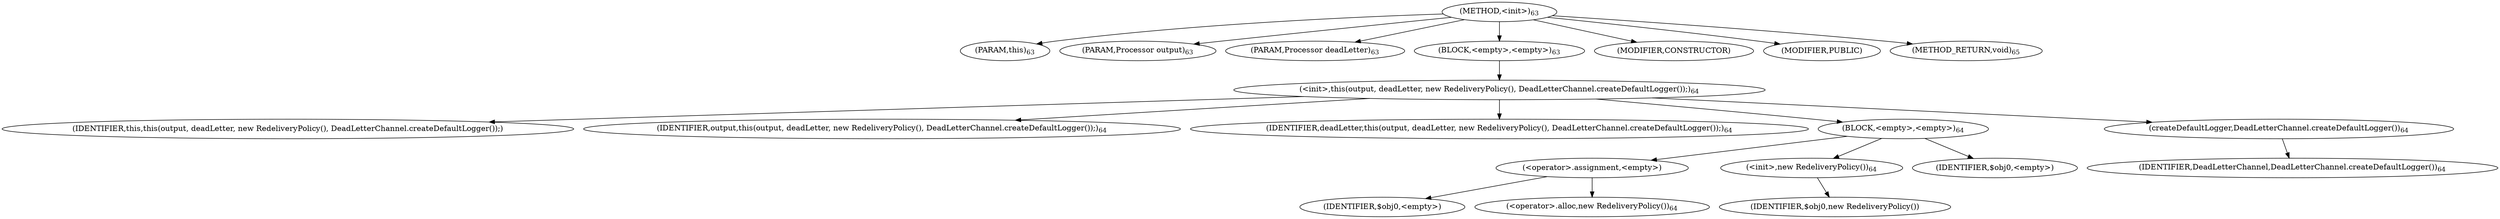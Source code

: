 digraph "&lt;init&gt;" {  
"108" [label = <(METHOD,&lt;init&gt;)<SUB>63</SUB>> ]
"17" [label = <(PARAM,this)<SUB>63</SUB>> ]
"109" [label = <(PARAM,Processor output)<SUB>63</SUB>> ]
"110" [label = <(PARAM,Processor deadLetter)<SUB>63</SUB>> ]
"111" [label = <(BLOCK,&lt;empty&gt;,&lt;empty&gt;)<SUB>63</SUB>> ]
"112" [label = <(&lt;init&gt;,this(output, deadLetter, new RedeliveryPolicy(), DeadLetterChannel.createDefaultLogger());)<SUB>64</SUB>> ]
"16" [label = <(IDENTIFIER,this,this(output, deadLetter, new RedeliveryPolicy(), DeadLetterChannel.createDefaultLogger());)> ]
"113" [label = <(IDENTIFIER,output,this(output, deadLetter, new RedeliveryPolicy(), DeadLetterChannel.createDefaultLogger());)<SUB>64</SUB>> ]
"114" [label = <(IDENTIFIER,deadLetter,this(output, deadLetter, new RedeliveryPolicy(), DeadLetterChannel.createDefaultLogger());)<SUB>64</SUB>> ]
"115" [label = <(BLOCK,&lt;empty&gt;,&lt;empty&gt;)<SUB>64</SUB>> ]
"116" [label = <(&lt;operator&gt;.assignment,&lt;empty&gt;)> ]
"117" [label = <(IDENTIFIER,$obj0,&lt;empty&gt;)> ]
"118" [label = <(&lt;operator&gt;.alloc,new RedeliveryPolicy())<SUB>64</SUB>> ]
"119" [label = <(&lt;init&gt;,new RedeliveryPolicy())<SUB>64</SUB>> ]
"120" [label = <(IDENTIFIER,$obj0,new RedeliveryPolicy())> ]
"121" [label = <(IDENTIFIER,$obj0,&lt;empty&gt;)> ]
"122" [label = <(createDefaultLogger,DeadLetterChannel.createDefaultLogger())<SUB>64</SUB>> ]
"123" [label = <(IDENTIFIER,DeadLetterChannel,DeadLetterChannel.createDefaultLogger())<SUB>64</SUB>> ]
"124" [label = <(MODIFIER,CONSTRUCTOR)> ]
"125" [label = <(MODIFIER,PUBLIC)> ]
"126" [label = <(METHOD_RETURN,void)<SUB>65</SUB>> ]
  "108" -> "17" 
  "108" -> "109" 
  "108" -> "110" 
  "108" -> "111" 
  "108" -> "124" 
  "108" -> "125" 
  "108" -> "126" 
  "111" -> "112" 
  "112" -> "16" 
  "112" -> "113" 
  "112" -> "114" 
  "112" -> "115" 
  "112" -> "122" 
  "115" -> "116" 
  "115" -> "119" 
  "115" -> "121" 
  "116" -> "117" 
  "116" -> "118" 
  "119" -> "120" 
  "122" -> "123" 
}
